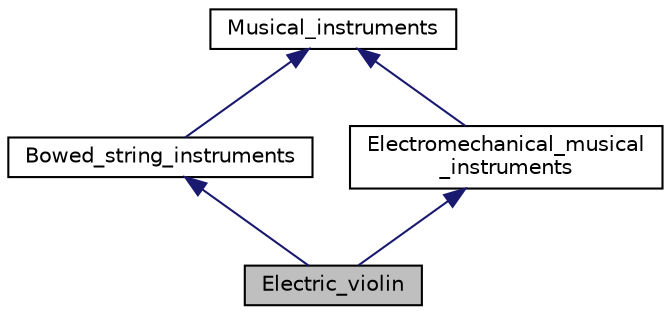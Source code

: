 digraph "Electric_violin"
{
  edge [fontname="Helvetica",fontsize="10",labelfontname="Helvetica",labelfontsize="10"];
  node [fontname="Helvetica",fontsize="10",shape=record];
  Node1 [label="Electric_violin",height=0.2,width=0.4,color="black", fillcolor="grey75", style="filled", fontcolor="black"];
  Node2 -> Node1 [dir="back",color="midnightblue",fontsize="10",style="solid",fontname="Helvetica"];
  Node2 [label="Bowed_string_instruments",height=0.2,width=0.4,color="black", fillcolor="white", style="filled",URL="$classBowed__string__instruments.html",tooltip="Abstract class that virtually inherites from musical_instruments base class, representing bowed strin..."];
  Node3 -> Node2 [dir="back",color="midnightblue",fontsize="10",style="solid",fontname="Helvetica"];
  Node3 [label="Musical_instruments",height=0.2,width=0.4,color="black", fillcolor="white", style="filled",URL="$classMusical__instruments.html",tooltip="Abstract base class representing any kind of musical instrument. "];
  Node4 -> Node1 [dir="back",color="midnightblue",fontsize="10",style="solid",fontname="Helvetica"];
  Node4 [label="Electromechanical_musical\l_instruments",height=0.2,width=0.4,color="black", fillcolor="white", style="filled",URL="$classElectromechanical__musical__instruments.html",tooltip="Abstract class that virtually inherites from musical_instruments base class, representing electromech..."];
  Node3 -> Node4 [dir="back",color="midnightblue",fontsize="10",style="solid",fontname="Helvetica"];
}

